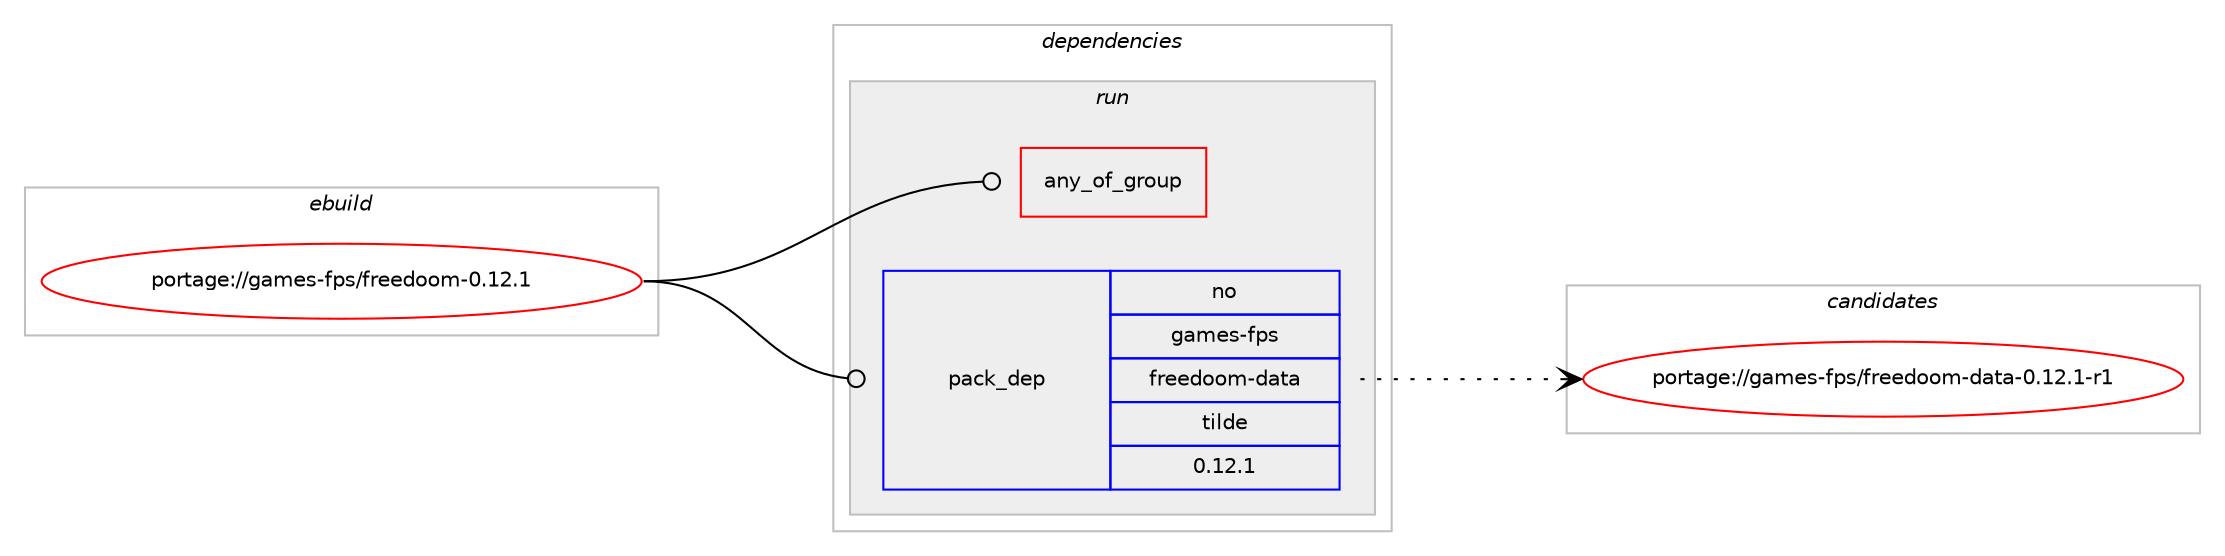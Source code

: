 digraph prolog {

# *************
# Graph options
# *************

newrank=true;
concentrate=true;
compound=true;
graph [rankdir=LR,fontname=Helvetica,fontsize=10,ranksep=1.5];#, ranksep=2.5, nodesep=0.2];
edge  [arrowhead=vee];
node  [fontname=Helvetica,fontsize=10];

# **********
# The ebuild
# **********

subgraph cluster_leftcol {
color=gray;
rank=same;
label=<<i>ebuild</i>>;
id [label="portage://games-fps/freedoom-0.12.1", color=red, width=4, href="../games-fps/freedoom-0.12.1.svg"];
}

# ****************
# The dependencies
# ****************

subgraph cluster_midcol {
color=gray;
label=<<i>dependencies</i>>;
subgraph cluster_compile {
fillcolor="#eeeeee";
style=filled;
label=<<i>compile</i>>;
}
subgraph cluster_compileandrun {
fillcolor="#eeeeee";
style=filled;
label=<<i>compile and run</i>>;
}
subgraph cluster_run {
fillcolor="#eeeeee";
style=filled;
label=<<i>run</i>>;
subgraph any1330 {
dependency115563 [label=<<TABLE BORDER="0" CELLBORDER="1" CELLSPACING="0" CELLPADDING="4"><TR><TD CELLPADDING="10">any_of_group</TD></TR></TABLE>>, shape=none, color=red];# *** BEGIN UNKNOWN DEPENDENCY TYPE (TODO) ***
# dependency115563 -> package_dependency(portage://games-fps/freedoom-0.12.1,run,no,games-fps,gzdoom,none,[,,],[],[use(enable(nonfree),positive)])
# *** END UNKNOWN DEPENDENCY TYPE (TODO) ***

# *** BEGIN UNKNOWN DEPENDENCY TYPE (TODO) ***
# dependency115563 -> package_dependency(portage://games-fps/freedoom-0.12.1,run,no,games-engines,odamex,none,[,,],[],[])
# *** END UNKNOWN DEPENDENCY TYPE (TODO) ***

# *** BEGIN UNKNOWN DEPENDENCY TYPE (TODO) ***
# dependency115563 -> package_dependency(portage://games-fps/freedoom-0.12.1,run,no,games-fps,chocolate-doom,none,[,,],[],[])
# *** END UNKNOWN DEPENDENCY TYPE (TODO) ***

# *** BEGIN UNKNOWN DEPENDENCY TYPE (TODO) ***
# dependency115563 -> package_dependency(portage://games-fps/freedoom-0.12.1,run,no,games-fps,doomsday,none,[,,],[],[])
# *** END UNKNOWN DEPENDENCY TYPE (TODO) ***

# *** BEGIN UNKNOWN DEPENDENCY TYPE (TODO) ***
# dependency115563 -> package_dependency(portage://games-fps/freedoom-0.12.1,run,no,games-fps,prboom-plus,none,[,,],[],[])
# *** END UNKNOWN DEPENDENCY TYPE (TODO) ***

}
id:e -> dependency115563:w [weight=20,style="solid",arrowhead="odot"];
subgraph pack51592 {
dependency115564 [label=<<TABLE BORDER="0" CELLBORDER="1" CELLSPACING="0" CELLPADDING="4" WIDTH="220"><TR><TD ROWSPAN="6" CELLPADDING="30">pack_dep</TD></TR><TR><TD WIDTH="110">no</TD></TR><TR><TD>games-fps</TD></TR><TR><TD>freedoom-data</TD></TR><TR><TD>tilde</TD></TR><TR><TD>0.12.1</TD></TR></TABLE>>, shape=none, color=blue];
}
id:e -> dependency115564:w [weight=20,style="solid",arrowhead="odot"];
}
}

# **************
# The candidates
# **************

subgraph cluster_choices {
rank=same;
color=gray;
label=<<i>candidates</i>>;

subgraph choice51592 {
color=black;
nodesep=1;
choice103971091011154510211211547102114101101100111111109451009711697454846495046494511449 [label="portage://games-fps/freedoom-data-0.12.1-r1", color=red, width=4,href="../games-fps/freedoom-data-0.12.1-r1.svg"];
dependency115564:e -> choice103971091011154510211211547102114101101100111111109451009711697454846495046494511449:w [style=dotted,weight="100"];
}
}

}
